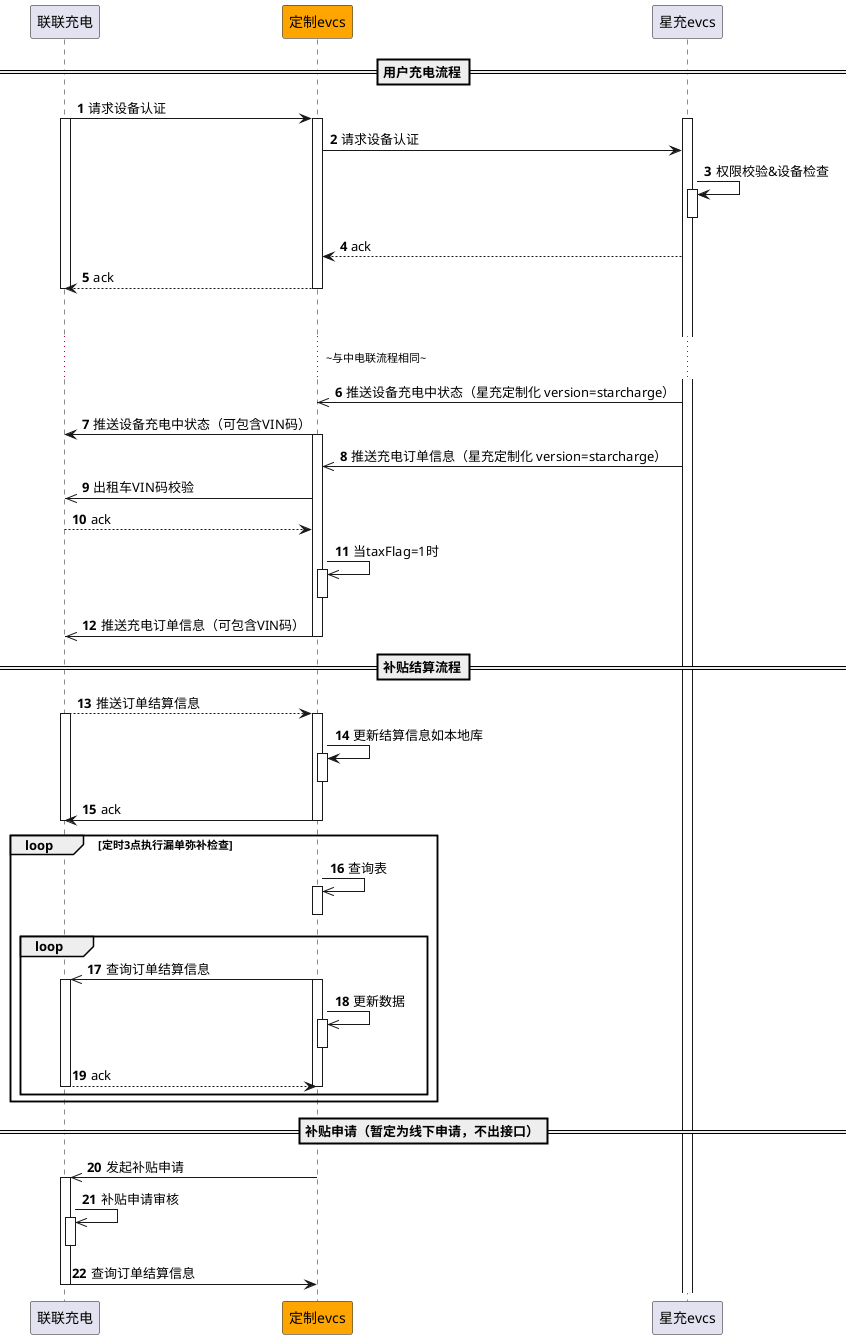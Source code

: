 @startuml
participant "联联充电" as llcd
participant "定制evcs" as msp #orange
participant "星充evcs" as xc
autonumber
==用户充电流程==

llcd->msp:请求设备认证
activate llcd
activate msp
activate xc
msp->xc:请求设备认证
xc->xc: 权限校验&设备检查
activate xc
deactivate xc
xc-->msp:ack
msp-->llcd:ack
deactivate msp
deactivate llcd
||40||    /' 有时候我们感觉，上下文信息太过密集，可以使用 ||| 来增加空间，或者 ||size|| 指定空间大小'/
... ~与中电联流程相同~ ...
xc->>msp:推送设备充电中状态（星充定制化 version=starcharge）
msp->llcd:推送设备充电中状态（可包含VIN码）

activate msp
xc->>msp:推送充电订单信息（星充定制化 version=starcharge）
msp->>llcd:出租车VIN码校验
llcd-->msp:ack
msp->>msp:当taxFlag=1时
activate msp
deactivate msp
msp->>llcd:推送充电订单信息（可包含VIN码）
deactivate msp
==补贴结算流程==

llcd-->msp:推送订单结算信息
activate llcd
activate msp
msp->msp:更新结算信息如本地库
activate msp
deactivate msp
msp->llcd:ack
deactivate msp
deactivate llcd

loop 定时3点执行漏单弥补检查
    msp->>msp:查询表
    activate msp
    deactivate msp
    loop
        msp->>llcd:查询订单结算信息
        activate llcd
        activate msp
        msp->>msp:更新数据
        activate msp
        deactivate msp
        llcd-->msp:ack
        deactivate llcd
        deactivate msp
    end
end
==补贴申请（暂定为线下申请，不出接口）==
msp->>llcd:发起补贴申请
activate llcd
llcd->>llcd:补贴申请审核
activate llcd
deactivate llcd
llcd->msp:查询订单结算信息
deactivate llcd
@enduml